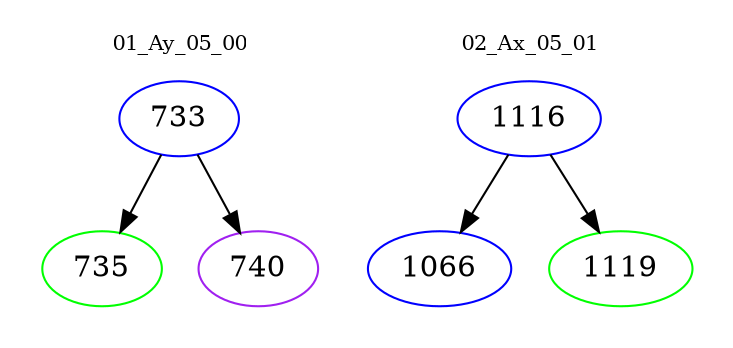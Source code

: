 digraph{
subgraph cluster_0 {
color = white
label = "01_Ay_05_00";
fontsize=10;
T0_733 [label="733", color="blue"]
T0_733 -> T0_735 [color="black"]
T0_735 [label="735", color="green"]
T0_733 -> T0_740 [color="black"]
T0_740 [label="740", color="purple"]
}
subgraph cluster_1 {
color = white
label = "02_Ax_05_01";
fontsize=10;
T1_1116 [label="1116", color="blue"]
T1_1116 -> T1_1066 [color="black"]
T1_1066 [label="1066", color="blue"]
T1_1116 -> T1_1119 [color="black"]
T1_1119 [label="1119", color="green"]
}
}
